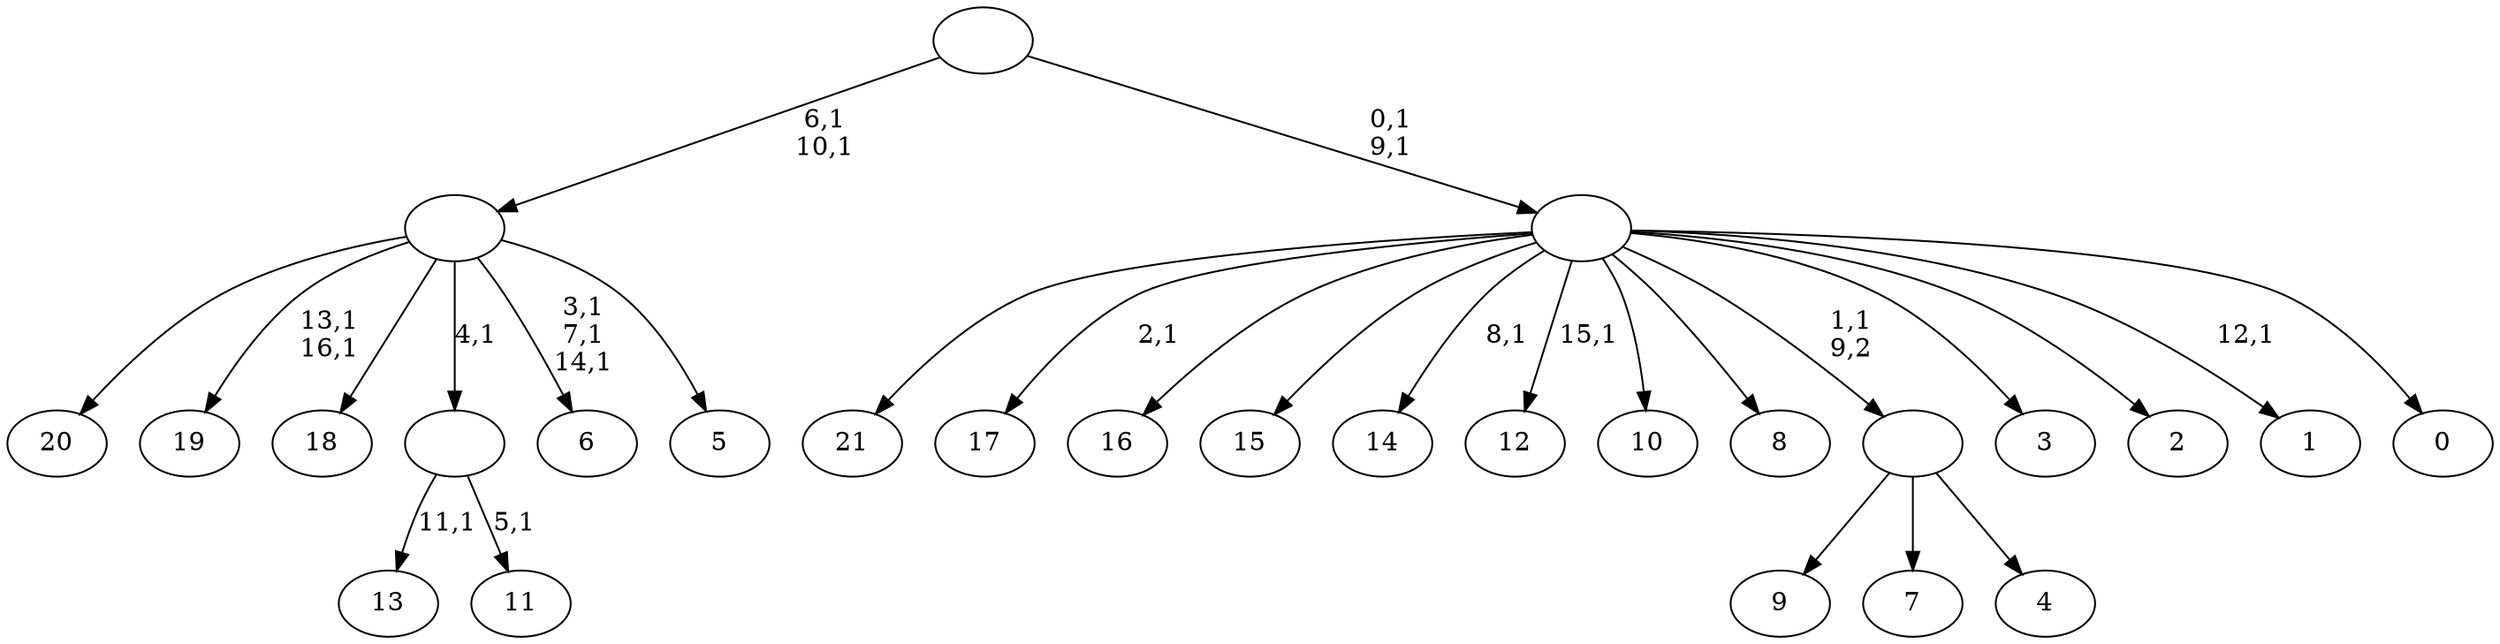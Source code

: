 digraph T {
	39 [label="21"]
	38 [label="20"]
	37 [label="19"]
	34 [label="18"]
	33 [label="17"]
	31 [label="16"]
	30 [label="15"]
	29 [label="14"]
	27 [label="13"]
	25 [label="12"]
	23 [label="11"]
	21 [label=""]
	20 [label="10"]
	19 [label="9"]
	18 [label="8"]
	17 [label="7"]
	16 [label="6"]
	12 [label="5"]
	11 [label=""]
	9 [label="4"]
	8 [label=""]
	7 [label="3"]
	6 [label="2"]
	5 [label="1"]
	3 [label="0"]
	2 [label=""]
	0 [label=""]
	21 -> 23 [label="5,1"]
	21 -> 27 [label="11,1"]
	11 -> 16 [label="3,1\n7,1\n14,1"]
	11 -> 37 [label="13,1\n16,1"]
	11 -> 38 [label=""]
	11 -> 34 [label=""]
	11 -> 21 [label="4,1"]
	11 -> 12 [label=""]
	8 -> 19 [label=""]
	8 -> 17 [label=""]
	8 -> 9 [label=""]
	2 -> 5 [label="12,1"]
	2 -> 25 [label="15,1"]
	2 -> 29 [label="8,1"]
	2 -> 33 [label="2,1"]
	2 -> 39 [label=""]
	2 -> 31 [label=""]
	2 -> 30 [label=""]
	2 -> 20 [label=""]
	2 -> 18 [label=""]
	2 -> 8 [label="1,1\n9,2"]
	2 -> 7 [label=""]
	2 -> 6 [label=""]
	2 -> 3 [label=""]
	0 -> 2 [label="0,1\n9,1"]
	0 -> 11 [label="6,1\n10,1"]
}
